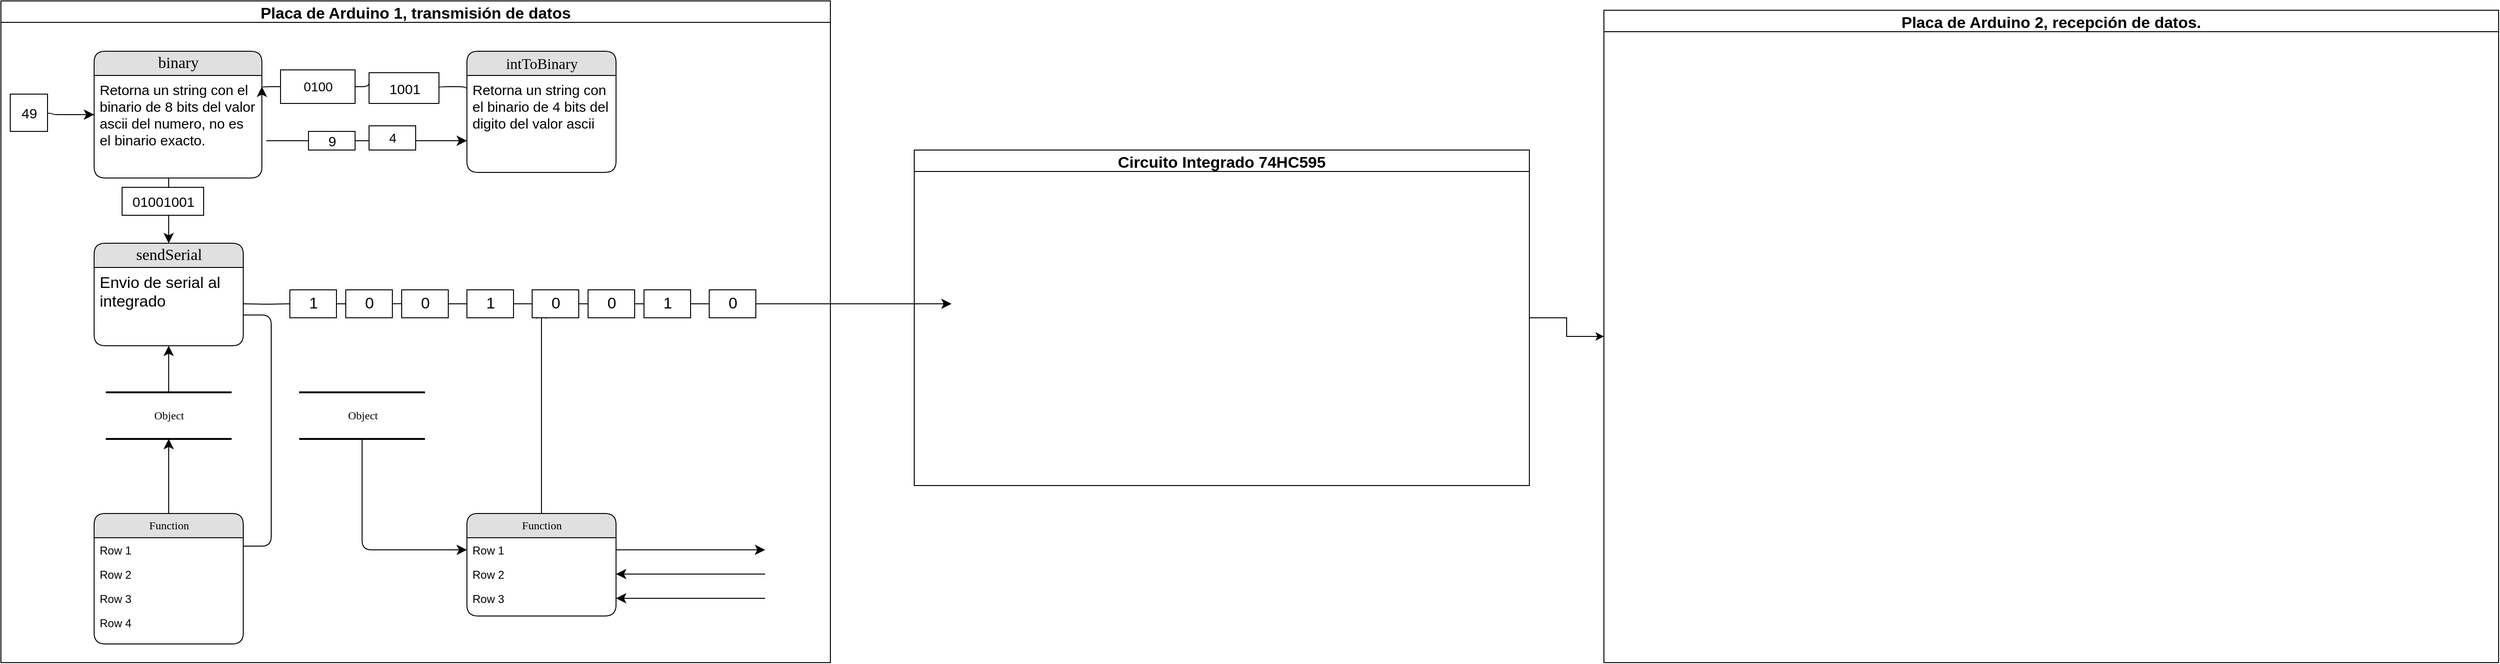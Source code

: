 <mxfile version="16.6.4" type="github">
  <diagram name="Page-1" id="5d7acffa-a066-3a61-03fe-96351882024d">
    <mxGraphModel dx="2285" dy="2725" grid="1" gridSize="10" guides="1" tooltips="1" connect="1" arrows="1" fold="1" page="1" pageScale="1" pageWidth="1100" pageHeight="850" background="#ffffff" math="0" shadow="0">
      <root>
        <mxCell id="0" />
        <mxCell id="1" parent="0" />
        <mxCell id="jy8L1whVZySuqoUxEnnZ-46" value="" style="edgeStyle=orthogonalEdgeStyle;html=1;exitX=1;exitY=0.5;labelBackgroundColor=none;startFill=0;startSize=8;endFill=1;endSize=8;fontFamily=Verdana;fontSize=12;endArrow=none;startArrow=none;" edge="1" parent="1" source="jy8L1whVZySuqoUxEnnZ-40" target="jy8L1whVZySuqoUxEnnZ-43">
          <mxGeometry relative="1" as="geometry">
            <Array as="points" />
            <mxPoint x="290" y="345" as="sourcePoint" />
            <mxPoint x="810" y="345" as="targetPoint" />
          </mxGeometry>
        </mxCell>
        <mxCell id="2debaab0fafb2da2-10" value="Object" style="html=1;rounded=0;shadow=0;comic=0;labelBackgroundColor=none;strokeWidth=2;fontFamily=Verdana;fontSize=12;align=center;shape=mxgraph.ios7ui.horLines;" parent="1" vertex="1">
          <mxGeometry x="172.5" y="440" width="135" height="50" as="geometry" />
        </mxCell>
        <mxCell id="21ea969265ad0168-6" value="&lt;font style=&quot;font-size: 17px&quot;&gt;binary&lt;/font&gt;" style="swimlane;html=1;fontStyle=0;childLayout=stackLayout;horizontal=1;startSize=26;fillColor=#e0e0e0;horizontalStack=0;resizeParent=1;resizeLast=0;collapsible=1;marginBottom=0;swimlaneFillColor=#ffffff;align=center;rounded=1;shadow=0;comic=0;labelBackgroundColor=none;strokeWidth=1;fontFamily=Verdana;fontSize=12" parent="1" vertex="1">
          <mxGeometry x="160" y="74" width="180" height="136" as="geometry" />
        </mxCell>
        <mxCell id="21ea969265ad0168-7" value="&lt;font style=&quot;font-size: 15px&quot;&gt;Retorna un string con el binario de 8 bits del valor ascii del numero, no es el binario exacto.&lt;/font&gt;" style="text;html=1;strokeColor=none;fillColor=none;spacingLeft=4;spacingRight=4;whiteSpace=wrap;overflow=hidden;rotatable=0;points=[[0,0.5],[1,0.5]];portConstraint=eastwest;" parent="21ea969265ad0168-6" vertex="1">
          <mxGeometry y="26" width="180" height="84" as="geometry" />
        </mxCell>
        <mxCell id="21ea969265ad0168-10" value="&lt;font size=&quot;3&quot;&gt;intToBinary&lt;/font&gt;" style="swimlane;html=1;fontStyle=0;childLayout=stackLayout;horizontal=1;startSize=26;fillColor=#e0e0e0;horizontalStack=0;resizeParent=1;resizeLast=0;collapsible=1;marginBottom=0;swimlaneFillColor=#ffffff;align=center;rounded=1;shadow=0;comic=0;labelBackgroundColor=none;strokeWidth=1;fontFamily=Verdana;fontSize=12" parent="1" vertex="1">
          <mxGeometry x="560" y="74" width="160" height="130" as="geometry" />
        </mxCell>
        <mxCell id="21ea969265ad0168-11" value="&lt;font style=&quot;font-size: 15px&quot;&gt;Retorna un string con el binario de 4 bits del digito del valor ascii&lt;/font&gt;" style="text;html=1;strokeColor=none;fillColor=none;spacingLeft=4;spacingRight=4;whiteSpace=wrap;overflow=hidden;rotatable=0;points=[[0,0.5],[1,0.5]];portConstraint=eastwest;" parent="21ea969265ad0168-10" vertex="1">
          <mxGeometry y="26" width="160" height="84" as="geometry" />
        </mxCell>
        <mxCell id="21ea969265ad0168-18" value="Function" style="swimlane;html=1;fontStyle=0;childLayout=stackLayout;horizontal=1;startSize=26;fillColor=#e0e0e0;horizontalStack=0;resizeParent=1;resizeLast=0;collapsible=1;marginBottom=0;swimlaneFillColor=#ffffff;align=center;rounded=1;shadow=0;comic=0;labelBackgroundColor=none;strokeWidth=1;fontFamily=Verdana;fontSize=12" parent="1" vertex="1">
          <mxGeometry x="160" y="570" width="160" height="140" as="geometry" />
        </mxCell>
        <mxCell id="21ea969265ad0168-19" value="Row 1" style="text;html=1;strokeColor=none;fillColor=none;spacingLeft=4;spacingRight=4;whiteSpace=wrap;overflow=hidden;rotatable=0;points=[[0,0.5],[1,0.5]];portConstraint=eastwest;" parent="21ea969265ad0168-18" vertex="1">
          <mxGeometry y="26" width="160" height="26" as="geometry" />
        </mxCell>
        <mxCell id="21ea969265ad0168-20" value="Row 2" style="text;html=1;strokeColor=none;fillColor=none;spacingLeft=4;spacingRight=4;whiteSpace=wrap;overflow=hidden;rotatable=0;points=[[0,0.5],[1,0.5]];portConstraint=eastwest;" parent="21ea969265ad0168-18" vertex="1">
          <mxGeometry y="52" width="160" height="26" as="geometry" />
        </mxCell>
        <mxCell id="21ea969265ad0168-51" value="Row 3" style="text;html=1;strokeColor=none;fillColor=none;spacingLeft=4;spacingRight=4;whiteSpace=wrap;overflow=hidden;rotatable=0;points=[[0,0.5],[1,0.5]];portConstraint=eastwest;" parent="21ea969265ad0168-18" vertex="1">
          <mxGeometry y="78" width="160" height="26" as="geometry" />
        </mxCell>
        <mxCell id="21ea969265ad0168-21" value="Row 4" style="text;html=1;strokeColor=none;fillColor=none;spacingLeft=4;spacingRight=4;whiteSpace=wrap;overflow=hidden;rotatable=0;points=[[0,0.5],[1,0.5]];portConstraint=eastwest;" parent="21ea969265ad0168-18" vertex="1">
          <mxGeometry y="104" width="160" height="26" as="geometry" />
        </mxCell>
        <mxCell id="21ea969265ad0168-26" value="Function" style="swimlane;html=1;fontStyle=0;childLayout=stackLayout;horizontal=1;startSize=26;fillColor=#e0e0e0;horizontalStack=0;resizeParent=1;resizeLast=0;collapsible=1;marginBottom=0;swimlaneFillColor=#ffffff;align=center;rounded=1;shadow=0;comic=0;labelBackgroundColor=none;strokeWidth=1;fontFamily=Verdana;fontSize=12" parent="1" vertex="1">
          <mxGeometry x="560" y="570" width="160" height="110" as="geometry" />
        </mxCell>
        <mxCell id="21ea969265ad0168-27" value="Row 1" style="text;html=1;strokeColor=none;fillColor=none;spacingLeft=4;spacingRight=4;whiteSpace=wrap;overflow=hidden;rotatable=0;points=[[0,0.5],[1,0.5]];portConstraint=eastwest;" parent="21ea969265ad0168-26" vertex="1">
          <mxGeometry y="26" width="160" height="26" as="geometry" />
        </mxCell>
        <mxCell id="21ea969265ad0168-28" value="Row 2" style="text;html=1;strokeColor=none;fillColor=none;spacingLeft=4;spacingRight=4;whiteSpace=wrap;overflow=hidden;rotatable=0;points=[[0,0.5],[1,0.5]];portConstraint=eastwest;" parent="21ea969265ad0168-26" vertex="1">
          <mxGeometry y="52" width="160" height="26" as="geometry" />
        </mxCell>
        <mxCell id="21ea969265ad0168-29" value="Row 3" style="text;html=1;strokeColor=none;fillColor=none;spacingLeft=4;spacingRight=4;whiteSpace=wrap;overflow=hidden;rotatable=0;points=[[0,0.5],[1,0.5]];portConstraint=eastwest;" parent="21ea969265ad0168-26" vertex="1">
          <mxGeometry y="78" width="160" height="26" as="geometry" />
        </mxCell>
        <mxCell id="21ea969265ad0168-30" value="Object" style="html=1;rounded=0;shadow=0;comic=0;labelBackgroundColor=none;strokeWidth=2;fontFamily=Verdana;fontSize=12;align=center;shape=mxgraph.ios7ui.horLines;" parent="1" vertex="1">
          <mxGeometry x="380" y="440" width="135" height="50" as="geometry" />
        </mxCell>
        <mxCell id="21ea969265ad0168-31" style="edgeStyle=none;html=1;labelBackgroundColor=none;startFill=0;startSize=8;endFill=1;endSize=8;fontFamily=Verdana;fontSize=12;" parent="1" source="21ea969265ad0168-18" target="2debaab0fafb2da2-10" edge="1">
          <mxGeometry relative="1" as="geometry" />
        </mxCell>
        <mxCell id="21ea969265ad0168-32" style="edgeStyle=none;html=1;labelBackgroundColor=none;startFill=0;startSize=8;endFill=1;endSize=8;fontFamily=Verdana;fontSize=12;" parent="1" source="2debaab0fafb2da2-10" target="21ea969265ad0168-14" edge="1">
          <mxGeometry relative="1" as="geometry" />
        </mxCell>
        <mxCell id="21ea969265ad0168-33" style="edgeStyle=orthogonalEdgeStyle;html=1;labelBackgroundColor=none;startFill=0;startSize=8;endFill=1;endSize=8;fontFamily=Verdana;fontSize=12;exitX=1;exitY=0.25;entryX=1;entryY=0.5;" parent="1" source="21ea969265ad0168-18" edge="1">
          <mxGeometry relative="1" as="geometry">
            <Array as="points">
              <mxPoint x="350" y="605" />
              <mxPoint x="350" y="357" />
            </Array>
            <mxPoint x="290" y="371" as="targetPoint" />
          </mxGeometry>
        </mxCell>
        <mxCell id="21ea969265ad0168-34" value="" style="edgeStyle=orthogonalEdgeStyle;html=1;labelBackgroundColor=none;startFill=0;startSize=8;endFill=1;endSize=8;fontFamily=Verdana;fontSize=12;" parent="1" source="21ea969265ad0168-30" target="21ea969265ad0168-27" edge="1">
          <mxGeometry x="-0.134" y="32" relative="1" as="geometry">
            <mxPoint as="offset" />
          </mxGeometry>
        </mxCell>
        <mxCell id="21ea969265ad0168-36" style="edgeStyle=orthogonalEdgeStyle;html=1;labelBackgroundColor=none;startFill=0;startSize=8;endFill=1;endSize=8;fontFamily=Verdana;fontSize=12;" parent="1" source="21ea969265ad0168-6" target="21ea969265ad0168-14" edge="1">
          <mxGeometry relative="1" as="geometry">
            <Array as="points">
              <mxPoint x="240" y="230" />
              <mxPoint x="240" y="230" />
            </Array>
          </mxGeometry>
        </mxCell>
        <mxCell id="21ea969265ad0168-37" style="edgeStyle=orthogonalEdgeStyle;html=1;labelBackgroundColor=none;startFill=0;startSize=8;endFill=1;endSize=8;fontFamily=Verdana;fontSize=12;" parent="1" source="21ea969265ad0168-26" edge="1">
          <mxGeometry relative="1" as="geometry">
            <mxPoint x="640" y="350" as="targetPoint" />
          </mxGeometry>
        </mxCell>
        <mxCell id="21ea969265ad0168-39" style="edgeStyle=orthogonalEdgeStyle;html=1;labelBackgroundColor=none;startFill=0;startSize=8;endFill=1;endSize=8;fontFamily=Verdana;fontSize=12;startArrow=none;" parent="1" source="jy8L1whVZySuqoUxEnnZ-30" edge="1">
          <mxGeometry relative="1" as="geometry">
            <Array as="points">
              <mxPoint x="340" y="170" />
              <mxPoint x="560" y="170" />
            </Array>
            <mxPoint x="340" y="140" as="sourcePoint" />
            <mxPoint x="560" y="170" as="targetPoint" />
          </mxGeometry>
        </mxCell>
        <mxCell id="21ea969265ad0168-40" style="edgeStyle=orthogonalEdgeStyle;html=1;exitX=0;exitY=0.5;labelBackgroundColor=none;startFill=0;startSize=8;endFill=1;endSize=8;fontFamily=Verdana;fontSize=12;startArrow=none;" parent="1" source="jy8L1whVZySuqoUxEnnZ-23" edge="1">
          <mxGeometry relative="1" as="geometry">
            <mxPoint x="340" y="112" as="targetPoint" />
            <Array as="points">
              <mxPoint x="340" y="113" />
              <mxPoint x="340" y="113" />
            </Array>
          </mxGeometry>
        </mxCell>
        <mxCell id="21ea969265ad0168-42" style="edgeStyle=orthogonalEdgeStyle;html=1;exitX=1;exitY=0.5;labelBackgroundColor=none;startFill=0;startSize=8;endFill=1;endSize=8;fontFamily=Verdana;fontSize=12;startArrow=none;" parent="1" source="jy8L1whVZySuqoUxEnnZ-44" edge="1">
          <mxGeometry relative="1" as="geometry">
            <Array as="points" />
            <mxPoint x="290" y="345" as="sourcePoint" />
            <mxPoint x="1080" y="345" as="targetPoint" />
          </mxGeometry>
        </mxCell>
        <mxCell id="21ea969265ad0168-44" style="edgeStyle=orthogonalEdgeStyle;html=1;exitX=1;exitY=0.5;labelBackgroundColor=none;startFill=0;startSize=8;endFill=1;endSize=8;fontFamily=Verdana;fontSize=12;" parent="1" source="21ea969265ad0168-27" edge="1">
          <mxGeometry relative="1" as="geometry">
            <mxPoint x="880" y="609" as="targetPoint" />
          </mxGeometry>
        </mxCell>
        <mxCell id="21ea969265ad0168-45" style="edgeStyle=orthogonalEdgeStyle;html=1;labelBackgroundColor=none;startFill=0;startSize=8;endFill=1;endSize=8;fontFamily=Verdana;fontSize=12;entryX=1;entryY=0.5;" parent="1" target="21ea969265ad0168-28" edge="1">
          <mxGeometry relative="1" as="geometry">
            <mxPoint x="890" y="619" as="targetPoint" />
            <mxPoint x="880" y="635" as="sourcePoint" />
            <Array as="points">
              <mxPoint x="880" y="635" />
            </Array>
          </mxGeometry>
        </mxCell>
        <mxCell id="21ea969265ad0168-46" style="edgeStyle=orthogonalEdgeStyle;html=1;labelBackgroundColor=none;startFill=0;startSize=8;endFill=1;endSize=8;fontFamily=Verdana;fontSize=12;entryX=1;entryY=0.5;" parent="1" target="21ea969265ad0168-29" edge="1">
          <mxGeometry relative="1" as="geometry">
            <mxPoint x="730.19" y="645.095" as="targetPoint" />
            <mxPoint x="880" y="661" as="sourcePoint" />
            <Array as="points">
              <mxPoint x="800" y="661" />
              <mxPoint x="800" y="661" />
            </Array>
          </mxGeometry>
        </mxCell>
        <mxCell id="jy8L1whVZySuqoUxEnnZ-14" value="Placa de Arduino 1, transmisión de datos" style="swimlane;fontSize=17;" vertex="1" parent="1">
          <mxGeometry x="60" y="20" width="890" height="710" as="geometry" />
        </mxCell>
        <mxCell id="jy8L1whVZySuqoUxEnnZ-55" style="edgeStyle=orthogonalEdgeStyle;html=1;exitX=1;exitY=0.5;labelBackgroundColor=none;startFill=0;startSize=8;endFill=1;endSize=8;fontFamily=Verdana;fontSize=12;startArrow=none;" edge="1" parent="jy8L1whVZySuqoUxEnnZ-14" source="jy8L1whVZySuqoUxEnnZ-37">
          <mxGeometry relative="1" as="geometry">
            <Array as="points" />
            <mxPoint x="250" y="324.17" as="sourcePoint" />
            <mxPoint x="470.0" y="324.17" as="targetPoint" />
          </mxGeometry>
        </mxCell>
        <mxCell id="jy8L1whVZySuqoUxEnnZ-42" value="0" style="html=1;fontSize=17;" vertex="1" parent="jy8L1whVZySuqoUxEnnZ-14">
          <mxGeometry x="630" y="310" width="50" height="30" as="geometry" />
        </mxCell>
        <mxCell id="jy8L1whVZySuqoUxEnnZ-25" value="01001001" style="html=1;fontSize=15;" vertex="1" parent="jy8L1whVZySuqoUxEnnZ-14">
          <mxGeometry x="130" y="200" width="87.5" height="30" as="geometry" />
        </mxCell>
        <mxCell id="21ea969265ad0168-14" value="&lt;font style=&quot;font-size: 17px&quot;&gt;sendSerial&lt;/font&gt;" style="swimlane;html=1;fontStyle=0;childLayout=stackLayout;horizontal=1;startSize=26;fillColor=#e0e0e0;horizontalStack=0;resizeParent=1;resizeLast=0;collapsible=1;marginBottom=0;swimlaneFillColor=#ffffff;align=center;rounded=1;shadow=0;comic=0;labelBackgroundColor=none;strokeWidth=1;fontFamily=Verdana;fontSize=12" parent="jy8L1whVZySuqoUxEnnZ-14" vertex="1">
          <mxGeometry x="100" y="260" width="160" height="110" as="geometry" />
        </mxCell>
        <mxCell id="21ea969265ad0168-15" value="&lt;font style=&quot;font-size: 17px&quot;&gt;Envio de serial al integrado&lt;/font&gt;" style="text;html=1;strokeColor=none;fillColor=none;spacingLeft=4;spacingRight=4;whiteSpace=wrap;overflow=hidden;rotatable=0;points=[[0,0.5],[1,0.5]];portConstraint=eastwest;" parent="21ea969265ad0168-14" vertex="1">
          <mxGeometry y="26" width="160" height="54" as="geometry" />
        </mxCell>
        <mxCell id="jy8L1whVZySuqoUxEnnZ-27" style="edgeStyle=orthogonalEdgeStyle;html=1;labelBackgroundColor=none;startFill=0;startSize=8;endFill=1;endSize=8;fontFamily=Verdana;fontSize=12;entryX=0;entryY=0.5;entryDx=0;entryDy=0;" edge="1" parent="jy8L1whVZySuqoUxEnnZ-14" target="21ea969265ad0168-7">
          <mxGeometry relative="1" as="geometry">
            <mxPoint x="10" y="120" as="sourcePoint" />
            <mxPoint x="70" y="120" as="targetPoint" />
          </mxGeometry>
        </mxCell>
        <mxCell id="jy8L1whVZySuqoUxEnnZ-28" value="49" style="html=1;fontSize=15;" vertex="1" parent="jy8L1whVZySuqoUxEnnZ-14">
          <mxGeometry x="10" y="100" width="40" height="40" as="geometry" />
        </mxCell>
        <mxCell id="jy8L1whVZySuqoUxEnnZ-23" value="0100" style="html=1;fontSize=14;" vertex="1" parent="jy8L1whVZySuqoUxEnnZ-14">
          <mxGeometry x="300" y="74" width="80" height="36" as="geometry" />
        </mxCell>
        <mxCell id="jy8L1whVZySuqoUxEnnZ-41" value="0" style="html=1;fontSize=17;" vertex="1" parent="jy8L1whVZySuqoUxEnnZ-14">
          <mxGeometry x="570" y="310" width="50" height="30" as="geometry" />
        </mxCell>
        <mxCell id="jy8L1whVZySuqoUxEnnZ-38" value="0" style="html=1;fontSize=17;" vertex="1" parent="jy8L1whVZySuqoUxEnnZ-14">
          <mxGeometry x="370" y="310" width="50" height="30" as="geometry" />
        </mxCell>
        <mxCell id="jy8L1whVZySuqoUxEnnZ-44" value="0" style="html=1;fontSize=17;" vertex="1" parent="jy8L1whVZySuqoUxEnnZ-14">
          <mxGeometry x="760" y="310" width="50" height="30" as="geometry" />
        </mxCell>
        <mxCell id="jy8L1whVZySuqoUxEnnZ-40" value="1" style="html=1;fontSize=17;" vertex="1" parent="jy8L1whVZySuqoUxEnnZ-14">
          <mxGeometry x="500" y="310" width="50" height="30" as="geometry" />
        </mxCell>
        <mxCell id="jy8L1whVZySuqoUxEnnZ-37" value="1" style="html=1;fontSize=17;" vertex="1" parent="jy8L1whVZySuqoUxEnnZ-14">
          <mxGeometry x="310" y="310" width="50" height="30" as="geometry" />
        </mxCell>
        <mxCell id="jy8L1whVZySuqoUxEnnZ-63" value="" style="edgeStyle=orthogonalEdgeStyle;html=1;labelBackgroundColor=none;startFill=0;startSize=8;endFill=1;endSize=8;fontFamily=Verdana;fontSize=12;startArrow=none;endArrow=none;" edge="1" parent="jy8L1whVZySuqoUxEnnZ-14" target="jy8L1whVZySuqoUxEnnZ-37">
          <mxGeometry relative="1" as="geometry">
            <Array as="points" />
            <mxPoint x="260" y="325" as="sourcePoint" />
            <mxPoint x="530.0" y="344.17" as="targetPoint" />
          </mxGeometry>
        </mxCell>
        <mxCell id="jy8L1whVZySuqoUxEnnZ-65" value="" style="edgeStyle=orthogonalEdgeStyle;rounded=0;orthogonalLoop=1;jettySize=auto;html=1;fontSize=15;" edge="1" parent="1" source="jy8L1whVZySuqoUxEnnZ-15" target="jy8L1whVZySuqoUxEnnZ-64">
          <mxGeometry relative="1" as="geometry" />
        </mxCell>
        <mxCell id="jy8L1whVZySuqoUxEnnZ-15" value="Circuito Integrado 74HC595" style="swimlane;fontSize=17;" vertex="1" parent="1">
          <mxGeometry x="1040" y="180" width="660" height="360" as="geometry" />
        </mxCell>
        <mxCell id="jy8L1whVZySuqoUxEnnZ-21" value="4" style="html=1;fontSize=14;" vertex="1" parent="1">
          <mxGeometry x="455" y="154" width="50" height="26" as="geometry" />
        </mxCell>
        <mxCell id="jy8L1whVZySuqoUxEnnZ-24" value="" style="edgeStyle=orthogonalEdgeStyle;html=1;exitX=0;exitY=0.202;entryX=1;entryY=0.5;labelBackgroundColor=none;startFill=0;startSize=8;endFill=1;endSize=8;fontFamily=Verdana;fontSize=12;endArrow=none;exitDx=0;exitDy=0;exitPerimeter=0;startArrow=none;" edge="1" parent="1" source="jy8L1whVZySuqoUxEnnZ-32" target="jy8L1whVZySuqoUxEnnZ-23">
          <mxGeometry relative="1" as="geometry">
            <mxPoint x="560" y="113" as="sourcePoint" />
            <mxPoint x="340" y="113" as="targetPoint" />
            <Array as="points">
              <mxPoint x="455" y="112" />
            </Array>
          </mxGeometry>
        </mxCell>
        <mxCell id="jy8L1whVZySuqoUxEnnZ-32" value="1001" style="html=1;fontSize=15;" vertex="1" parent="1">
          <mxGeometry x="455" y="97" width="75" height="33" as="geometry" />
        </mxCell>
        <mxCell id="jy8L1whVZySuqoUxEnnZ-34" value="" style="edgeStyle=orthogonalEdgeStyle;html=1;exitX=0;exitY=0.202;entryX=1;entryY=0.5;labelBackgroundColor=none;startFill=0;startSize=8;endFill=1;endSize=8;fontFamily=Verdana;fontSize=12;endArrow=none;exitDx=0;exitDy=0;exitPerimeter=0;" edge="1" parent="1" source="21ea969265ad0168-11" target="jy8L1whVZySuqoUxEnnZ-32">
          <mxGeometry relative="1" as="geometry">
            <mxPoint x="560" y="116.968" as="sourcePoint" />
            <mxPoint x="440" y="112" as="targetPoint" />
            <Array as="points">
              <mxPoint x="560" y="112" />
            </Array>
          </mxGeometry>
        </mxCell>
        <mxCell id="jy8L1whVZySuqoUxEnnZ-30" value="9" style="html=1;fontSize=15;" vertex="1" parent="1">
          <mxGeometry x="390" y="160" width="50" height="20" as="geometry" />
        </mxCell>
        <mxCell id="jy8L1whVZySuqoUxEnnZ-45" value="" style="edgeStyle=orthogonalEdgeStyle;html=1;exitX=1;exitY=0.5;labelBackgroundColor=none;startFill=0;startSize=8;endFill=1;endSize=8;fontFamily=Verdana;fontSize=12;endArrow=none;startArrow=none;" edge="1" parent="1" source="jy8L1whVZySuqoUxEnnZ-43" target="jy8L1whVZySuqoUxEnnZ-44">
          <mxGeometry relative="1" as="geometry">
            <Array as="points" />
            <mxPoint x="290" y="345" as="sourcePoint" />
            <mxPoint x="1080.0" y="345" as="targetPoint" />
          </mxGeometry>
        </mxCell>
        <mxCell id="jy8L1whVZySuqoUxEnnZ-43" value="1" style="html=1;fontSize=17;" vertex="1" parent="1">
          <mxGeometry x="750" y="330" width="50" height="30" as="geometry" />
        </mxCell>
        <mxCell id="jy8L1whVZySuqoUxEnnZ-48" value="" style="edgeStyle=orthogonalEdgeStyle;html=1;exitX=1;exitY=0.5;labelBackgroundColor=none;startFill=0;startSize=8;endFill=1;endSize=8;fontFamily=Verdana;fontSize=12;endArrow=none;startArrow=none;" edge="1" parent="1" source="jy8L1whVZySuqoUxEnnZ-39" target="jy8L1whVZySuqoUxEnnZ-40">
          <mxGeometry relative="1" as="geometry">
            <Array as="points" />
            <mxPoint x="290" y="345" as="sourcePoint" />
            <mxPoint x="740" y="345" as="targetPoint" />
          </mxGeometry>
        </mxCell>
        <mxCell id="jy8L1whVZySuqoUxEnnZ-39" value="0" style="html=1;fontSize=17;" vertex="1" parent="1">
          <mxGeometry x="490" y="330" width="50" height="30" as="geometry" />
        </mxCell>
        <mxCell id="jy8L1whVZySuqoUxEnnZ-64" value="Placa de Arduino 2, recepción de datos." style="swimlane;fontSize=17;" vertex="1" parent="1">
          <mxGeometry x="1780" y="30" width="960" height="700" as="geometry" />
        </mxCell>
      </root>
    </mxGraphModel>
  </diagram>
</mxfile>

